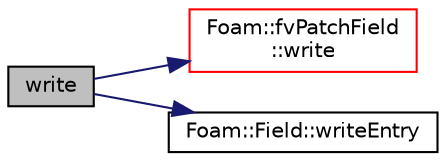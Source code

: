 digraph "write"
{
  bgcolor="transparent";
  edge [fontname="Helvetica",fontsize="10",labelfontname="Helvetica",labelfontsize="10"];
  node [fontname="Helvetica",fontsize="10",shape=record];
  rankdir="LR";
  Node183 [label="write",height=0.2,width=0.4,color="black", fillcolor="grey75", style="filled", fontcolor="black"];
  Node183 -> Node184 [color="midnightblue",fontsize="10",style="solid",fontname="Helvetica"];
  Node184 [label="Foam::fvPatchField\l::write",height=0.2,width=0.4,color="red",URL="$a23169.html#a293fdfec8bdfbd5c3913ab4c9f3454ff",tooltip="Write. "];
  Node183 -> Node196 [color="midnightblue",fontsize="10",style="solid",fontname="Helvetica"];
  Node196 [label="Foam::Field::writeEntry",height=0.2,width=0.4,color="black",URL="$a27573.html#a7c03447f7f0471351fe57a41b62c8686",tooltip="Write the field as a dictionary entry. "];
}
